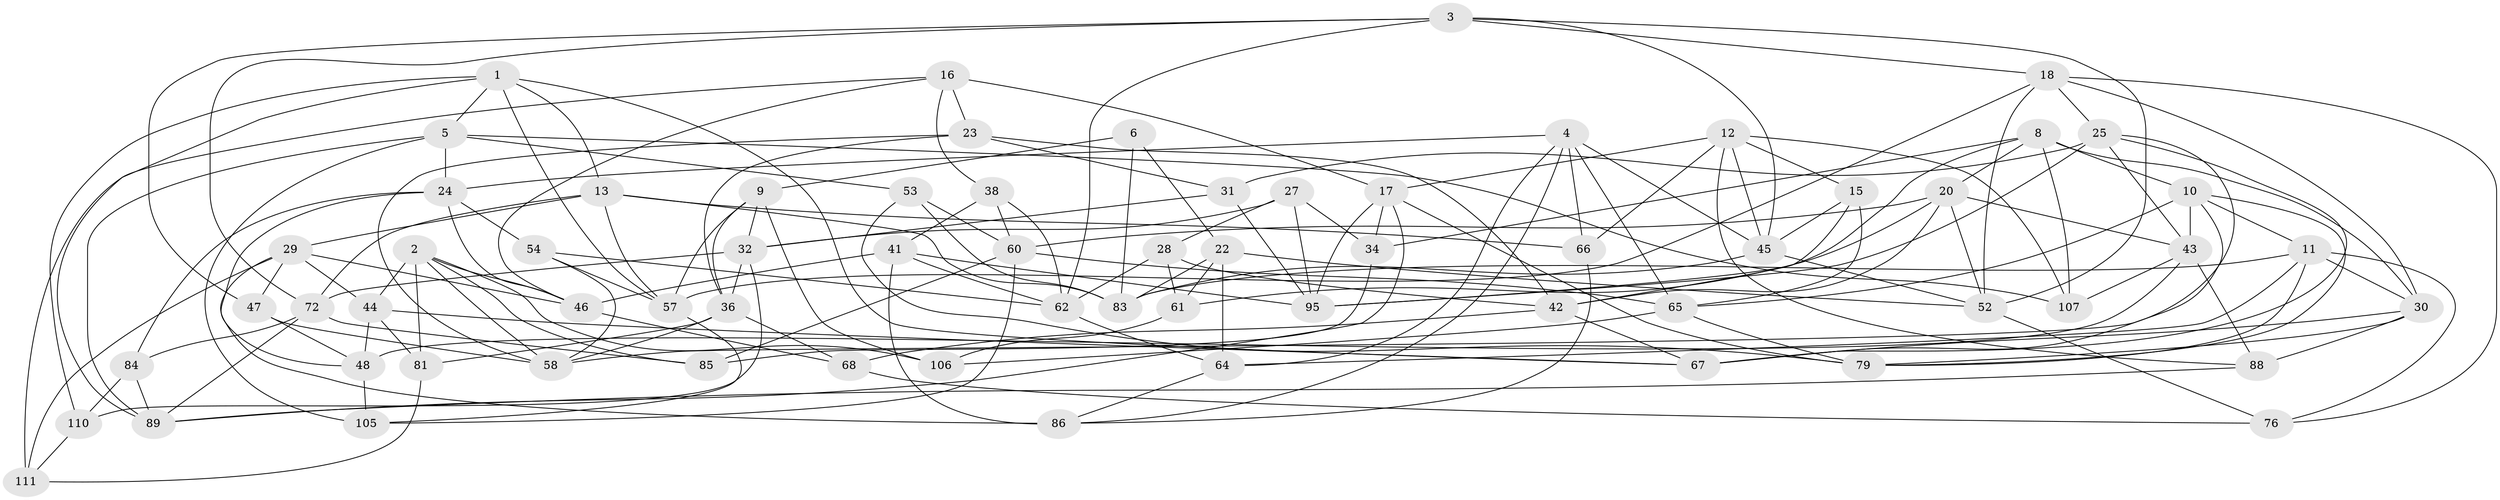 // original degree distribution, {4: 1.0}
// Generated by graph-tools (version 1.1) at 2025/42/03/06/25 10:42:18]
// undirected, 67 vertices, 173 edges
graph export_dot {
graph [start="1"]
  node [color=gray90,style=filled];
  1 [super="+39"];
  2 [super="+7"];
  3 [super="+87"];
  4 [super="+109"];
  5 [super="+33"];
  6;
  8 [super="+21"];
  9 [super="+40"];
  10 [super="+14"];
  11 [super="+49"];
  12 [super="+59"];
  13 [super="+35"];
  15;
  16 [super="+102"];
  17 [super="+70"];
  18 [super="+19"];
  20 [super="+80"];
  22 [super="+37"];
  23 [super="+26"];
  24 [super="+94"];
  25 [super="+73"];
  27;
  28;
  29 [super="+75"];
  30 [super="+98"];
  31;
  32 [super="+78"];
  34;
  36 [super="+74"];
  38;
  41 [super="+50"];
  42 [super="+93"];
  43 [super="+56"];
  44 [super="+51"];
  45 [super="+71"];
  46 [super="+55"];
  47;
  48 [super="+77"];
  52 [super="+69"];
  53;
  54;
  57 [super="+63"];
  58 [super="+104"];
  60 [super="+82"];
  61;
  62 [super="+90"];
  64 [super="+100"];
  65 [super="+108"];
  66;
  67 [super="+96"];
  68;
  72 [super="+101"];
  76;
  79 [super="+91"];
  81;
  83 [super="+92"];
  84;
  85;
  86 [super="+103"];
  88;
  89 [super="+97"];
  95 [super="+99"];
  105;
  106;
  107;
  110;
  111;
  1 -- 110;
  1 -- 89;
  1 -- 13;
  1 -- 5;
  1 -- 57;
  1 -- 67;
  2 -- 85;
  2 -- 106;
  2 -- 81;
  2 -- 58;
  2 -- 46;
  2 -- 44;
  3 -- 62;
  3 -- 45;
  3 -- 52;
  3 -- 18;
  3 -- 47;
  3 -- 72;
  4 -- 65;
  4 -- 64;
  4 -- 45;
  4 -- 66;
  4 -- 86;
  4 -- 24;
  5 -- 53;
  5 -- 105;
  5 -- 89;
  5 -- 107;
  5 -- 24;
  6 -- 9 [weight=2];
  6 -- 22;
  6 -- 83;
  8 -- 34;
  8 -- 95;
  8 -- 107;
  8 -- 30;
  8 -- 10;
  8 -- 20;
  9 -- 106;
  9 -- 36;
  9 -- 32;
  9 -- 57;
  10 -- 67;
  10 -- 43;
  10 -- 11;
  10 -- 79;
  10 -- 65;
  11 -- 79;
  11 -- 76;
  11 -- 83;
  11 -- 30;
  11 -- 64;
  12 -- 15;
  12 -- 45;
  12 -- 88;
  12 -- 17;
  12 -- 66;
  12 -- 107;
  13 -- 72;
  13 -- 66;
  13 -- 83;
  13 -- 29;
  13 -- 57;
  15 -- 45;
  15 -- 65;
  15 -- 42;
  16 -- 23 [weight=2];
  16 -- 38;
  16 -- 17;
  16 -- 111;
  16 -- 46;
  17 -- 34;
  17 -- 95;
  17 -- 89;
  17 -- 79;
  18 -- 76;
  18 -- 30;
  18 -- 25;
  18 -- 52;
  18 -- 57;
  20 -- 42;
  20 -- 61;
  20 -- 43;
  20 -- 60;
  20 -- 52;
  22 -- 52;
  22 -- 64 [weight=2];
  22 -- 61;
  22 -- 83;
  23 -- 58;
  23 -- 36;
  23 -- 42;
  23 -- 31;
  24 -- 84;
  24 -- 46;
  24 -- 48;
  24 -- 54;
  25 -- 31;
  25 -- 95;
  25 -- 58;
  25 -- 67;
  25 -- 43;
  27 -- 34;
  27 -- 32;
  27 -- 28;
  27 -- 95;
  28 -- 61;
  28 -- 42;
  28 -- 62;
  29 -- 44;
  29 -- 47;
  29 -- 86;
  29 -- 46;
  29 -- 111;
  30 -- 79;
  30 -- 88;
  30 -- 67;
  31 -- 95;
  31 -- 32;
  32 -- 110;
  32 -- 72;
  32 -- 36;
  34 -- 85;
  36 -- 81;
  36 -- 58;
  36 -- 68;
  38 -- 41;
  38 -- 60;
  38 -- 62;
  41 -- 62;
  41 -- 86 [weight=2];
  41 -- 95;
  41 -- 46;
  42 -- 67;
  42 -- 68;
  43 -- 107;
  43 -- 48;
  43 -- 88;
  44 -- 67;
  44 -- 48 [weight=2];
  44 -- 81;
  45 -- 83;
  45 -- 52;
  46 -- 68;
  47 -- 58;
  47 -- 48;
  48 -- 105;
  52 -- 76;
  53 -- 60;
  53 -- 79;
  53 -- 83;
  54 -- 57;
  54 -- 62;
  54 -- 58;
  57 -- 105;
  60 -- 65;
  60 -- 85;
  60 -- 105;
  61 -- 106;
  62 -- 64;
  64 -- 86;
  65 -- 79;
  65 -- 106;
  66 -- 86;
  68 -- 76;
  72 -- 89;
  72 -- 85;
  72 -- 84;
  81 -- 111;
  84 -- 89;
  84 -- 110;
  88 -- 89;
  110 -- 111;
}
